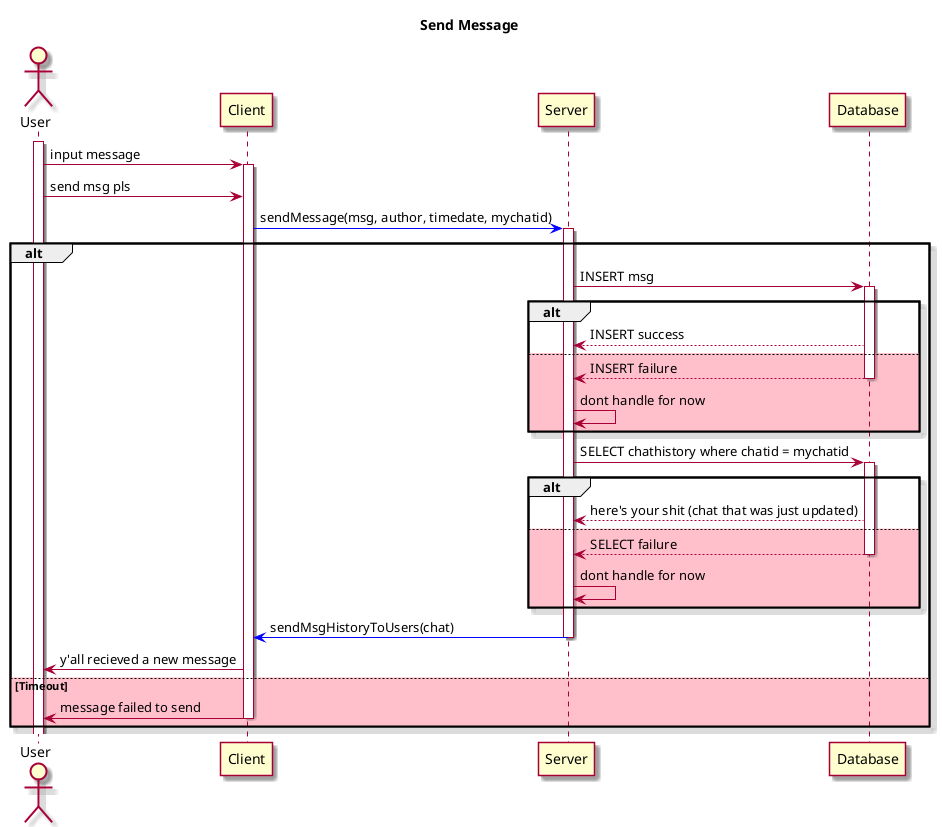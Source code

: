 @startuml

skin rose

title  Send Message
actor User
participant Client
participant Server
participant Database as DB

activate User
User -> Client : input message
Activate Client
User -> Client : send msg pls
Client -[#blue]> Server : sendMessage(msg, author, timedate, mychatid)
alt
    activate Server
    Server -> DB : INSERT msg
    activate DB
    alt
        Server <-- DB : INSERT success
    else #pink
        Server <-- DB : INSERT failure
        deactivate DB
        Server -> Server : dont handle for now
    end
    Server -> DB : SELECT chathistory where chatid = mychatid
    activate DB
    alt
        Server <-- DB : here's your shit (chat that was just updated)
    else #pink
        Server <-- DB : SELECT failure
        deactivate DB
        Server -> Server : dont handle for now
    end
    Client <[#blue]- Server : sendMsgHistoryToUsers(chat)
    deactivate Server
    User <- Client : y'all recieved a new message

else #pink Timeout
    User <- Client : message failed to send
    deactivate Client
end
@enduml